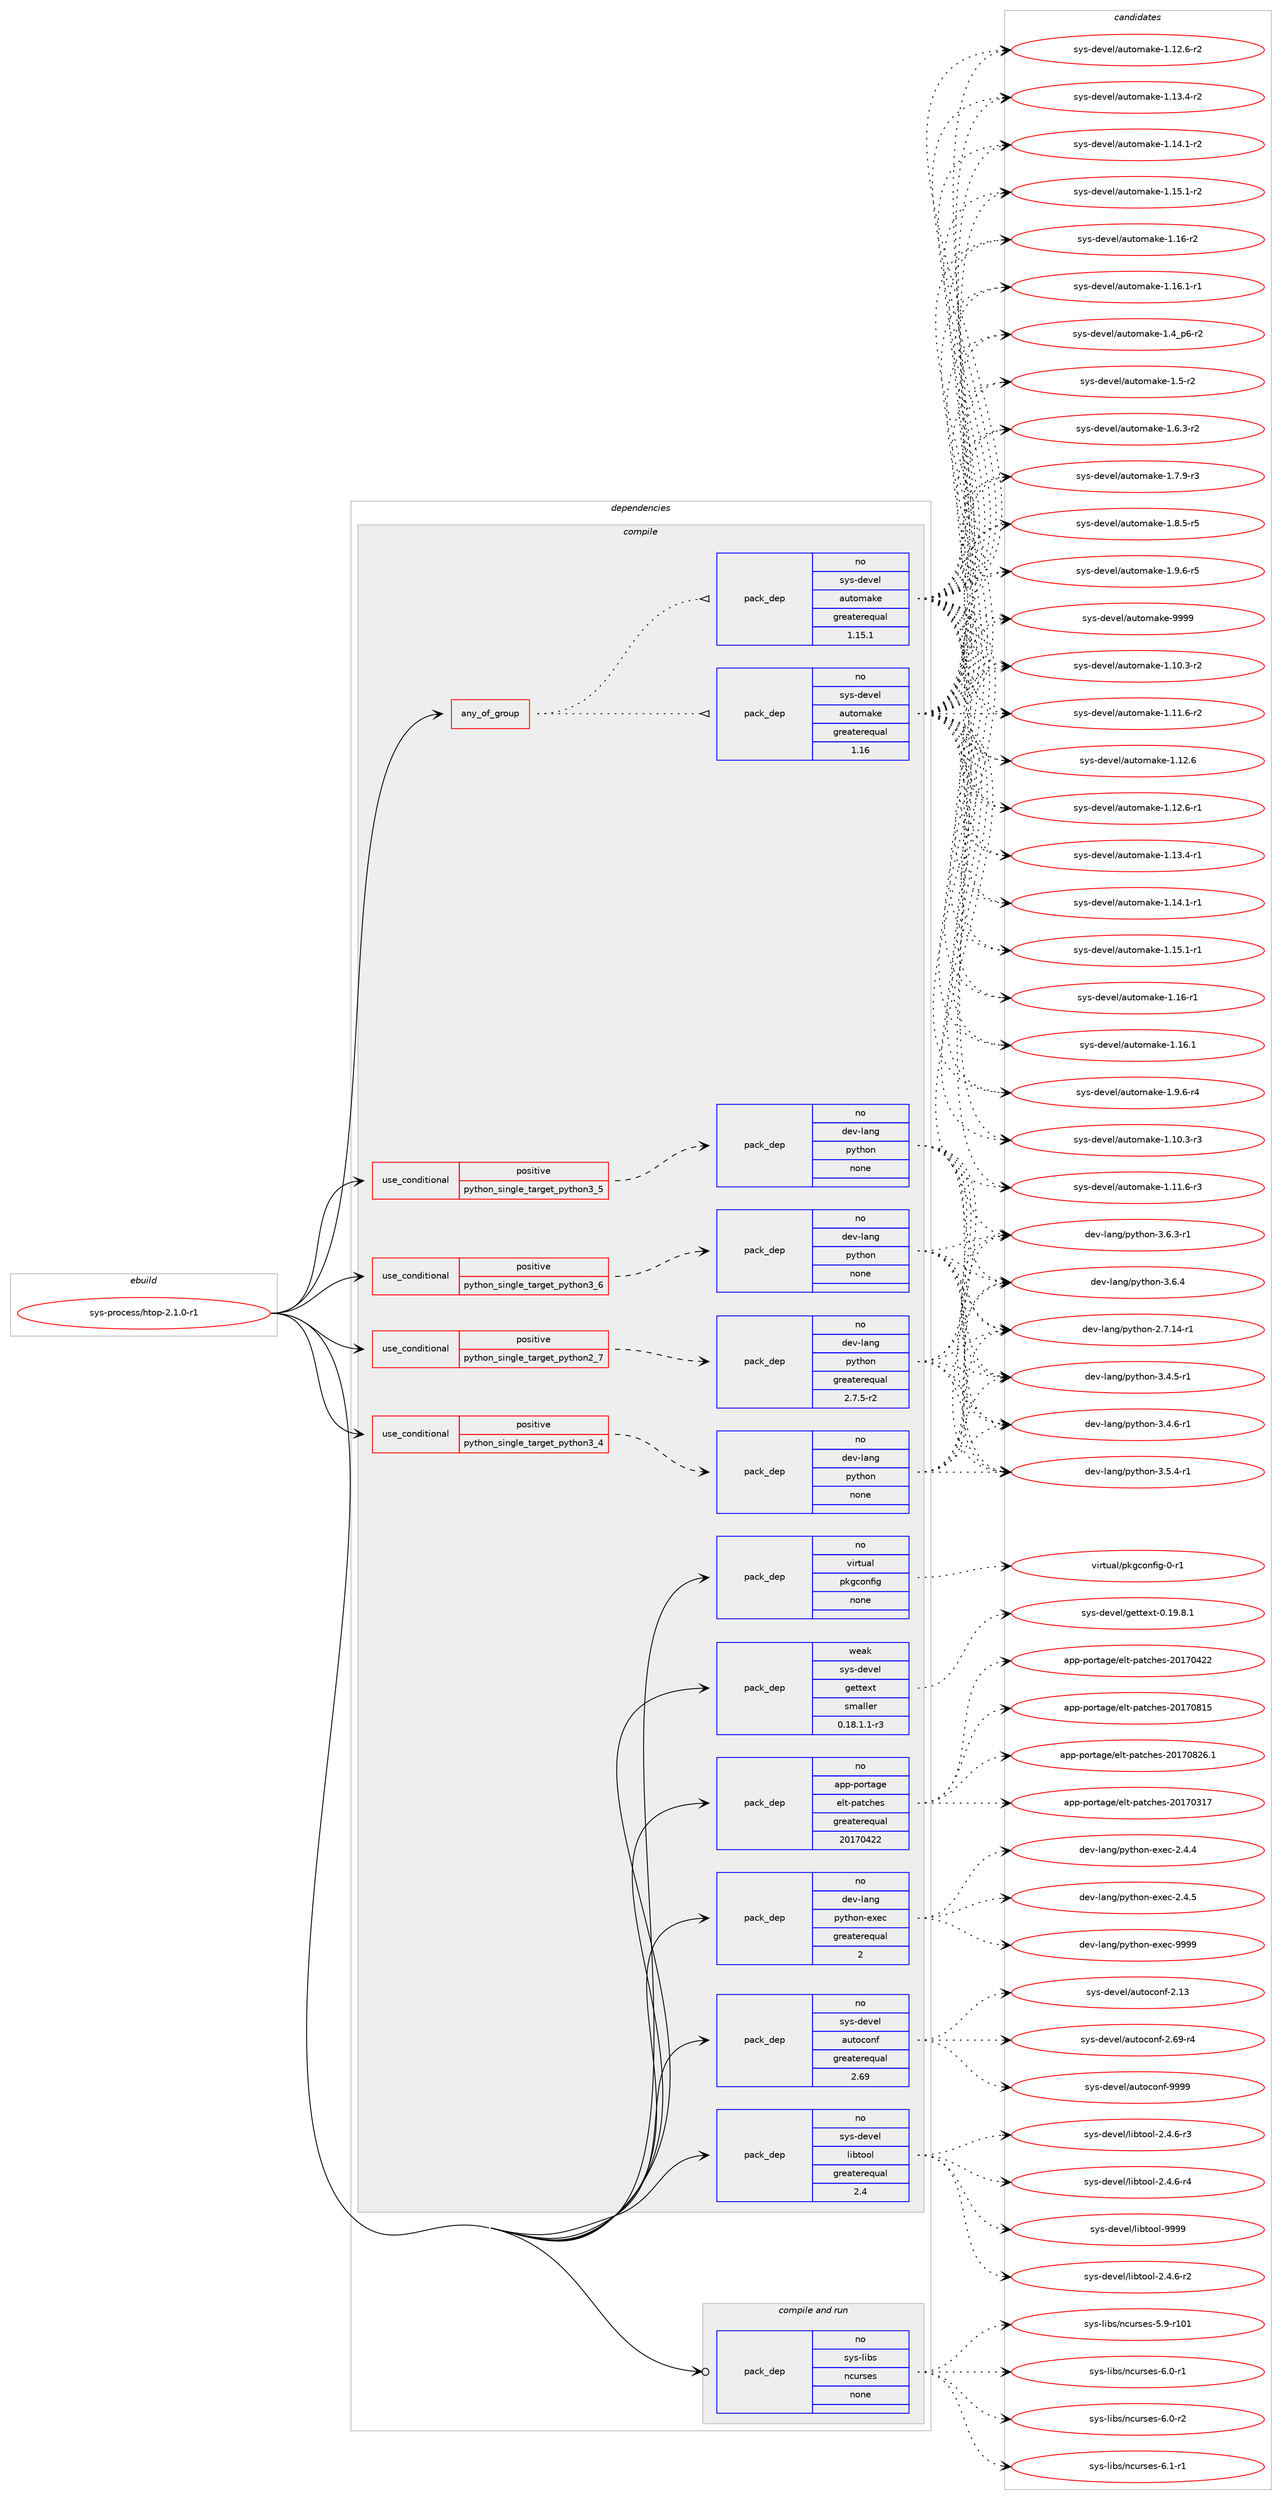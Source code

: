 digraph prolog {

# *************
# Graph options
# *************

newrank=true;
concentrate=true;
compound=true;
graph [rankdir=LR,fontname=Helvetica,fontsize=10,ranksep=1.5];#, ranksep=2.5, nodesep=0.2];
edge  [arrowhead=vee];
node  [fontname=Helvetica,fontsize=10];

# **********
# The ebuild
# **********

subgraph cluster_leftcol {
color=gray;
rank=same;
label=<<i>ebuild</i>>;
id [label="sys-process/htop-2.1.0-r1", color=red, width=4, href="../sys-process/htop-2.1.0-r1.svg"];
}

# ****************
# The dependencies
# ****************

subgraph cluster_midcol {
color=gray;
label=<<i>dependencies</i>>;
subgraph cluster_compile {
fillcolor="#eeeeee";
style=filled;
label=<<i>compile</i>>;
subgraph any65 {
dependency7380 [label=<<TABLE BORDER="0" CELLBORDER="1" CELLSPACING="0" CELLPADDING="4"><TR><TD CELLPADDING="10">any_of_group</TD></TR></TABLE>>, shape=none, color=red];subgraph pack6476 {
dependency7381 [label=<<TABLE BORDER="0" CELLBORDER="1" CELLSPACING="0" CELLPADDING="4" WIDTH="220"><TR><TD ROWSPAN="6" CELLPADDING="30">pack_dep</TD></TR><TR><TD WIDTH="110">no</TD></TR><TR><TD>sys-devel</TD></TR><TR><TD>automake</TD></TR><TR><TD>greaterequal</TD></TR><TR><TD>1.16</TD></TR></TABLE>>, shape=none, color=blue];
}
dependency7380:e -> dependency7381:w [weight=20,style="dotted",arrowhead="oinv"];
subgraph pack6477 {
dependency7382 [label=<<TABLE BORDER="0" CELLBORDER="1" CELLSPACING="0" CELLPADDING="4" WIDTH="220"><TR><TD ROWSPAN="6" CELLPADDING="30">pack_dep</TD></TR><TR><TD WIDTH="110">no</TD></TR><TR><TD>sys-devel</TD></TR><TR><TD>automake</TD></TR><TR><TD>greaterequal</TD></TR><TR><TD>1.15.1</TD></TR></TABLE>>, shape=none, color=blue];
}
dependency7380:e -> dependency7382:w [weight=20,style="dotted",arrowhead="oinv"];
}
id:e -> dependency7380:w [weight=20,style="solid",arrowhead="vee"];
subgraph cond836 {
dependency7383 [label=<<TABLE BORDER="0" CELLBORDER="1" CELLSPACING="0" CELLPADDING="4"><TR><TD ROWSPAN="3" CELLPADDING="10">use_conditional</TD></TR><TR><TD>positive</TD></TR><TR><TD>python_single_target_python2_7</TD></TR></TABLE>>, shape=none, color=red];
subgraph pack6478 {
dependency7384 [label=<<TABLE BORDER="0" CELLBORDER="1" CELLSPACING="0" CELLPADDING="4" WIDTH="220"><TR><TD ROWSPAN="6" CELLPADDING="30">pack_dep</TD></TR><TR><TD WIDTH="110">no</TD></TR><TR><TD>dev-lang</TD></TR><TR><TD>python</TD></TR><TR><TD>greaterequal</TD></TR><TR><TD>2.7.5-r2</TD></TR></TABLE>>, shape=none, color=blue];
}
dependency7383:e -> dependency7384:w [weight=20,style="dashed",arrowhead="vee"];
}
id:e -> dependency7383:w [weight=20,style="solid",arrowhead="vee"];
subgraph cond837 {
dependency7385 [label=<<TABLE BORDER="0" CELLBORDER="1" CELLSPACING="0" CELLPADDING="4"><TR><TD ROWSPAN="3" CELLPADDING="10">use_conditional</TD></TR><TR><TD>positive</TD></TR><TR><TD>python_single_target_python3_4</TD></TR></TABLE>>, shape=none, color=red];
subgraph pack6479 {
dependency7386 [label=<<TABLE BORDER="0" CELLBORDER="1" CELLSPACING="0" CELLPADDING="4" WIDTH="220"><TR><TD ROWSPAN="6" CELLPADDING="30">pack_dep</TD></TR><TR><TD WIDTH="110">no</TD></TR><TR><TD>dev-lang</TD></TR><TR><TD>python</TD></TR><TR><TD>none</TD></TR><TR><TD></TD></TR></TABLE>>, shape=none, color=blue];
}
dependency7385:e -> dependency7386:w [weight=20,style="dashed",arrowhead="vee"];
}
id:e -> dependency7385:w [weight=20,style="solid",arrowhead="vee"];
subgraph cond838 {
dependency7387 [label=<<TABLE BORDER="0" CELLBORDER="1" CELLSPACING="0" CELLPADDING="4"><TR><TD ROWSPAN="3" CELLPADDING="10">use_conditional</TD></TR><TR><TD>positive</TD></TR><TR><TD>python_single_target_python3_5</TD></TR></TABLE>>, shape=none, color=red];
subgraph pack6480 {
dependency7388 [label=<<TABLE BORDER="0" CELLBORDER="1" CELLSPACING="0" CELLPADDING="4" WIDTH="220"><TR><TD ROWSPAN="6" CELLPADDING="30">pack_dep</TD></TR><TR><TD WIDTH="110">no</TD></TR><TR><TD>dev-lang</TD></TR><TR><TD>python</TD></TR><TR><TD>none</TD></TR><TR><TD></TD></TR></TABLE>>, shape=none, color=blue];
}
dependency7387:e -> dependency7388:w [weight=20,style="dashed",arrowhead="vee"];
}
id:e -> dependency7387:w [weight=20,style="solid",arrowhead="vee"];
subgraph cond839 {
dependency7389 [label=<<TABLE BORDER="0" CELLBORDER="1" CELLSPACING="0" CELLPADDING="4"><TR><TD ROWSPAN="3" CELLPADDING="10">use_conditional</TD></TR><TR><TD>positive</TD></TR><TR><TD>python_single_target_python3_6</TD></TR></TABLE>>, shape=none, color=red];
subgraph pack6481 {
dependency7390 [label=<<TABLE BORDER="0" CELLBORDER="1" CELLSPACING="0" CELLPADDING="4" WIDTH="220"><TR><TD ROWSPAN="6" CELLPADDING="30">pack_dep</TD></TR><TR><TD WIDTH="110">no</TD></TR><TR><TD>dev-lang</TD></TR><TR><TD>python</TD></TR><TR><TD>none</TD></TR><TR><TD></TD></TR></TABLE>>, shape=none, color=blue];
}
dependency7389:e -> dependency7390:w [weight=20,style="dashed",arrowhead="vee"];
}
id:e -> dependency7389:w [weight=20,style="solid",arrowhead="vee"];
subgraph pack6482 {
dependency7391 [label=<<TABLE BORDER="0" CELLBORDER="1" CELLSPACING="0" CELLPADDING="4" WIDTH="220"><TR><TD ROWSPAN="6" CELLPADDING="30">pack_dep</TD></TR><TR><TD WIDTH="110">no</TD></TR><TR><TD>app-portage</TD></TR><TR><TD>elt-patches</TD></TR><TR><TD>greaterequal</TD></TR><TR><TD>20170422</TD></TR></TABLE>>, shape=none, color=blue];
}
id:e -> dependency7391:w [weight=20,style="solid",arrowhead="vee"];
subgraph pack6483 {
dependency7392 [label=<<TABLE BORDER="0" CELLBORDER="1" CELLSPACING="0" CELLPADDING="4" WIDTH="220"><TR><TD ROWSPAN="6" CELLPADDING="30">pack_dep</TD></TR><TR><TD WIDTH="110">no</TD></TR><TR><TD>dev-lang</TD></TR><TR><TD>python-exec</TD></TR><TR><TD>greaterequal</TD></TR><TR><TD>2</TD></TR></TABLE>>, shape=none, color=blue];
}
id:e -> dependency7392:w [weight=20,style="solid",arrowhead="vee"];
subgraph pack6484 {
dependency7393 [label=<<TABLE BORDER="0" CELLBORDER="1" CELLSPACING="0" CELLPADDING="4" WIDTH="220"><TR><TD ROWSPAN="6" CELLPADDING="30">pack_dep</TD></TR><TR><TD WIDTH="110">no</TD></TR><TR><TD>sys-devel</TD></TR><TR><TD>autoconf</TD></TR><TR><TD>greaterequal</TD></TR><TR><TD>2.69</TD></TR></TABLE>>, shape=none, color=blue];
}
id:e -> dependency7393:w [weight=20,style="solid",arrowhead="vee"];
subgraph pack6485 {
dependency7394 [label=<<TABLE BORDER="0" CELLBORDER="1" CELLSPACING="0" CELLPADDING="4" WIDTH="220"><TR><TD ROWSPAN="6" CELLPADDING="30">pack_dep</TD></TR><TR><TD WIDTH="110">no</TD></TR><TR><TD>sys-devel</TD></TR><TR><TD>libtool</TD></TR><TR><TD>greaterequal</TD></TR><TR><TD>2.4</TD></TR></TABLE>>, shape=none, color=blue];
}
id:e -> dependency7394:w [weight=20,style="solid",arrowhead="vee"];
subgraph pack6486 {
dependency7395 [label=<<TABLE BORDER="0" CELLBORDER="1" CELLSPACING="0" CELLPADDING="4" WIDTH="220"><TR><TD ROWSPAN="6" CELLPADDING="30">pack_dep</TD></TR><TR><TD WIDTH="110">no</TD></TR><TR><TD>virtual</TD></TR><TR><TD>pkgconfig</TD></TR><TR><TD>none</TD></TR><TR><TD></TD></TR></TABLE>>, shape=none, color=blue];
}
id:e -> dependency7395:w [weight=20,style="solid",arrowhead="vee"];
subgraph pack6487 {
dependency7396 [label=<<TABLE BORDER="0" CELLBORDER="1" CELLSPACING="0" CELLPADDING="4" WIDTH="220"><TR><TD ROWSPAN="6" CELLPADDING="30">pack_dep</TD></TR><TR><TD WIDTH="110">weak</TD></TR><TR><TD>sys-devel</TD></TR><TR><TD>gettext</TD></TR><TR><TD>smaller</TD></TR><TR><TD>0.18.1.1-r3</TD></TR></TABLE>>, shape=none, color=blue];
}
id:e -> dependency7396:w [weight=20,style="solid",arrowhead="vee"];
}
subgraph cluster_compileandrun {
fillcolor="#eeeeee";
style=filled;
label=<<i>compile and run</i>>;
subgraph pack6488 {
dependency7397 [label=<<TABLE BORDER="0" CELLBORDER="1" CELLSPACING="0" CELLPADDING="4" WIDTH="220"><TR><TD ROWSPAN="6" CELLPADDING="30">pack_dep</TD></TR><TR><TD WIDTH="110">no</TD></TR><TR><TD>sys-libs</TD></TR><TR><TD>ncurses</TD></TR><TR><TD>none</TD></TR><TR><TD></TD></TR></TABLE>>, shape=none, color=blue];
}
id:e -> dependency7397:w [weight=20,style="solid",arrowhead="odotvee"];
}
subgraph cluster_run {
fillcolor="#eeeeee";
style=filled;
label=<<i>run</i>>;
}
}

# **************
# The candidates
# **************

subgraph cluster_choices {
rank=same;
color=gray;
label=<<i>candidates</i>>;

subgraph choice6476 {
color=black;
nodesep=1;
choice11512111545100101118101108479711711611110997107101454946494846514511450 [label="sys-devel/automake-1.10.3-r2", color=red, width=4,href="../sys-devel/automake-1.10.3-r2.svg"];
choice11512111545100101118101108479711711611110997107101454946494946544511450 [label="sys-devel/automake-1.11.6-r2", color=red, width=4,href="../sys-devel/automake-1.11.6-r2.svg"];
choice1151211154510010111810110847971171161111099710710145494649504654 [label="sys-devel/automake-1.12.6", color=red, width=4,href="../sys-devel/automake-1.12.6.svg"];
choice11512111545100101118101108479711711611110997107101454946495046544511449 [label="sys-devel/automake-1.12.6-r1", color=red, width=4,href="../sys-devel/automake-1.12.6-r1.svg"];
choice11512111545100101118101108479711711611110997107101454946495146524511449 [label="sys-devel/automake-1.13.4-r1", color=red, width=4,href="../sys-devel/automake-1.13.4-r1.svg"];
choice11512111545100101118101108479711711611110997107101454946495246494511449 [label="sys-devel/automake-1.14.1-r1", color=red, width=4,href="../sys-devel/automake-1.14.1-r1.svg"];
choice11512111545100101118101108479711711611110997107101454946495346494511449 [label="sys-devel/automake-1.15.1-r1", color=red, width=4,href="../sys-devel/automake-1.15.1-r1.svg"];
choice1151211154510010111810110847971171161111099710710145494649544511449 [label="sys-devel/automake-1.16-r1", color=red, width=4,href="../sys-devel/automake-1.16-r1.svg"];
choice1151211154510010111810110847971171161111099710710145494649544649 [label="sys-devel/automake-1.16.1", color=red, width=4,href="../sys-devel/automake-1.16.1.svg"];
choice115121115451001011181011084797117116111109971071014549465746544511452 [label="sys-devel/automake-1.9.6-r4", color=red, width=4,href="../sys-devel/automake-1.9.6-r4.svg"];
choice11512111545100101118101108479711711611110997107101454946494846514511451 [label="sys-devel/automake-1.10.3-r3", color=red, width=4,href="../sys-devel/automake-1.10.3-r3.svg"];
choice11512111545100101118101108479711711611110997107101454946494946544511451 [label="sys-devel/automake-1.11.6-r3", color=red, width=4,href="../sys-devel/automake-1.11.6-r3.svg"];
choice11512111545100101118101108479711711611110997107101454946495046544511450 [label="sys-devel/automake-1.12.6-r2", color=red, width=4,href="../sys-devel/automake-1.12.6-r2.svg"];
choice11512111545100101118101108479711711611110997107101454946495146524511450 [label="sys-devel/automake-1.13.4-r2", color=red, width=4,href="../sys-devel/automake-1.13.4-r2.svg"];
choice11512111545100101118101108479711711611110997107101454946495246494511450 [label="sys-devel/automake-1.14.1-r2", color=red, width=4,href="../sys-devel/automake-1.14.1-r2.svg"];
choice11512111545100101118101108479711711611110997107101454946495346494511450 [label="sys-devel/automake-1.15.1-r2", color=red, width=4,href="../sys-devel/automake-1.15.1-r2.svg"];
choice1151211154510010111810110847971171161111099710710145494649544511450 [label="sys-devel/automake-1.16-r2", color=red, width=4,href="../sys-devel/automake-1.16-r2.svg"];
choice11512111545100101118101108479711711611110997107101454946495446494511449 [label="sys-devel/automake-1.16.1-r1", color=red, width=4,href="../sys-devel/automake-1.16.1-r1.svg"];
choice115121115451001011181011084797117116111109971071014549465295112544511450 [label="sys-devel/automake-1.4_p6-r2", color=red, width=4,href="../sys-devel/automake-1.4_p6-r2.svg"];
choice11512111545100101118101108479711711611110997107101454946534511450 [label="sys-devel/automake-1.5-r2", color=red, width=4,href="../sys-devel/automake-1.5-r2.svg"];
choice115121115451001011181011084797117116111109971071014549465446514511450 [label="sys-devel/automake-1.6.3-r2", color=red, width=4,href="../sys-devel/automake-1.6.3-r2.svg"];
choice115121115451001011181011084797117116111109971071014549465546574511451 [label="sys-devel/automake-1.7.9-r3", color=red, width=4,href="../sys-devel/automake-1.7.9-r3.svg"];
choice115121115451001011181011084797117116111109971071014549465646534511453 [label="sys-devel/automake-1.8.5-r5", color=red, width=4,href="../sys-devel/automake-1.8.5-r5.svg"];
choice115121115451001011181011084797117116111109971071014549465746544511453 [label="sys-devel/automake-1.9.6-r5", color=red, width=4,href="../sys-devel/automake-1.9.6-r5.svg"];
choice115121115451001011181011084797117116111109971071014557575757 [label="sys-devel/automake-9999", color=red, width=4,href="../sys-devel/automake-9999.svg"];
dependency7381:e -> choice11512111545100101118101108479711711611110997107101454946494846514511450:w [style=dotted,weight="100"];
dependency7381:e -> choice11512111545100101118101108479711711611110997107101454946494946544511450:w [style=dotted,weight="100"];
dependency7381:e -> choice1151211154510010111810110847971171161111099710710145494649504654:w [style=dotted,weight="100"];
dependency7381:e -> choice11512111545100101118101108479711711611110997107101454946495046544511449:w [style=dotted,weight="100"];
dependency7381:e -> choice11512111545100101118101108479711711611110997107101454946495146524511449:w [style=dotted,weight="100"];
dependency7381:e -> choice11512111545100101118101108479711711611110997107101454946495246494511449:w [style=dotted,weight="100"];
dependency7381:e -> choice11512111545100101118101108479711711611110997107101454946495346494511449:w [style=dotted,weight="100"];
dependency7381:e -> choice1151211154510010111810110847971171161111099710710145494649544511449:w [style=dotted,weight="100"];
dependency7381:e -> choice1151211154510010111810110847971171161111099710710145494649544649:w [style=dotted,weight="100"];
dependency7381:e -> choice115121115451001011181011084797117116111109971071014549465746544511452:w [style=dotted,weight="100"];
dependency7381:e -> choice11512111545100101118101108479711711611110997107101454946494846514511451:w [style=dotted,weight="100"];
dependency7381:e -> choice11512111545100101118101108479711711611110997107101454946494946544511451:w [style=dotted,weight="100"];
dependency7381:e -> choice11512111545100101118101108479711711611110997107101454946495046544511450:w [style=dotted,weight="100"];
dependency7381:e -> choice11512111545100101118101108479711711611110997107101454946495146524511450:w [style=dotted,weight="100"];
dependency7381:e -> choice11512111545100101118101108479711711611110997107101454946495246494511450:w [style=dotted,weight="100"];
dependency7381:e -> choice11512111545100101118101108479711711611110997107101454946495346494511450:w [style=dotted,weight="100"];
dependency7381:e -> choice1151211154510010111810110847971171161111099710710145494649544511450:w [style=dotted,weight="100"];
dependency7381:e -> choice11512111545100101118101108479711711611110997107101454946495446494511449:w [style=dotted,weight="100"];
dependency7381:e -> choice115121115451001011181011084797117116111109971071014549465295112544511450:w [style=dotted,weight="100"];
dependency7381:e -> choice11512111545100101118101108479711711611110997107101454946534511450:w [style=dotted,weight="100"];
dependency7381:e -> choice115121115451001011181011084797117116111109971071014549465446514511450:w [style=dotted,weight="100"];
dependency7381:e -> choice115121115451001011181011084797117116111109971071014549465546574511451:w [style=dotted,weight="100"];
dependency7381:e -> choice115121115451001011181011084797117116111109971071014549465646534511453:w [style=dotted,weight="100"];
dependency7381:e -> choice115121115451001011181011084797117116111109971071014549465746544511453:w [style=dotted,weight="100"];
dependency7381:e -> choice115121115451001011181011084797117116111109971071014557575757:w [style=dotted,weight="100"];
}
subgraph choice6477 {
color=black;
nodesep=1;
choice11512111545100101118101108479711711611110997107101454946494846514511450 [label="sys-devel/automake-1.10.3-r2", color=red, width=4,href="../sys-devel/automake-1.10.3-r2.svg"];
choice11512111545100101118101108479711711611110997107101454946494946544511450 [label="sys-devel/automake-1.11.6-r2", color=red, width=4,href="../sys-devel/automake-1.11.6-r2.svg"];
choice1151211154510010111810110847971171161111099710710145494649504654 [label="sys-devel/automake-1.12.6", color=red, width=4,href="../sys-devel/automake-1.12.6.svg"];
choice11512111545100101118101108479711711611110997107101454946495046544511449 [label="sys-devel/automake-1.12.6-r1", color=red, width=4,href="../sys-devel/automake-1.12.6-r1.svg"];
choice11512111545100101118101108479711711611110997107101454946495146524511449 [label="sys-devel/automake-1.13.4-r1", color=red, width=4,href="../sys-devel/automake-1.13.4-r1.svg"];
choice11512111545100101118101108479711711611110997107101454946495246494511449 [label="sys-devel/automake-1.14.1-r1", color=red, width=4,href="../sys-devel/automake-1.14.1-r1.svg"];
choice11512111545100101118101108479711711611110997107101454946495346494511449 [label="sys-devel/automake-1.15.1-r1", color=red, width=4,href="../sys-devel/automake-1.15.1-r1.svg"];
choice1151211154510010111810110847971171161111099710710145494649544511449 [label="sys-devel/automake-1.16-r1", color=red, width=4,href="../sys-devel/automake-1.16-r1.svg"];
choice1151211154510010111810110847971171161111099710710145494649544649 [label="sys-devel/automake-1.16.1", color=red, width=4,href="../sys-devel/automake-1.16.1.svg"];
choice115121115451001011181011084797117116111109971071014549465746544511452 [label="sys-devel/automake-1.9.6-r4", color=red, width=4,href="../sys-devel/automake-1.9.6-r4.svg"];
choice11512111545100101118101108479711711611110997107101454946494846514511451 [label="sys-devel/automake-1.10.3-r3", color=red, width=4,href="../sys-devel/automake-1.10.3-r3.svg"];
choice11512111545100101118101108479711711611110997107101454946494946544511451 [label="sys-devel/automake-1.11.6-r3", color=red, width=4,href="../sys-devel/automake-1.11.6-r3.svg"];
choice11512111545100101118101108479711711611110997107101454946495046544511450 [label="sys-devel/automake-1.12.6-r2", color=red, width=4,href="../sys-devel/automake-1.12.6-r2.svg"];
choice11512111545100101118101108479711711611110997107101454946495146524511450 [label="sys-devel/automake-1.13.4-r2", color=red, width=4,href="../sys-devel/automake-1.13.4-r2.svg"];
choice11512111545100101118101108479711711611110997107101454946495246494511450 [label="sys-devel/automake-1.14.1-r2", color=red, width=4,href="../sys-devel/automake-1.14.1-r2.svg"];
choice11512111545100101118101108479711711611110997107101454946495346494511450 [label="sys-devel/automake-1.15.1-r2", color=red, width=4,href="../sys-devel/automake-1.15.1-r2.svg"];
choice1151211154510010111810110847971171161111099710710145494649544511450 [label="sys-devel/automake-1.16-r2", color=red, width=4,href="../sys-devel/automake-1.16-r2.svg"];
choice11512111545100101118101108479711711611110997107101454946495446494511449 [label="sys-devel/automake-1.16.1-r1", color=red, width=4,href="../sys-devel/automake-1.16.1-r1.svg"];
choice115121115451001011181011084797117116111109971071014549465295112544511450 [label="sys-devel/automake-1.4_p6-r2", color=red, width=4,href="../sys-devel/automake-1.4_p6-r2.svg"];
choice11512111545100101118101108479711711611110997107101454946534511450 [label="sys-devel/automake-1.5-r2", color=red, width=4,href="../sys-devel/automake-1.5-r2.svg"];
choice115121115451001011181011084797117116111109971071014549465446514511450 [label="sys-devel/automake-1.6.3-r2", color=red, width=4,href="../sys-devel/automake-1.6.3-r2.svg"];
choice115121115451001011181011084797117116111109971071014549465546574511451 [label="sys-devel/automake-1.7.9-r3", color=red, width=4,href="../sys-devel/automake-1.7.9-r3.svg"];
choice115121115451001011181011084797117116111109971071014549465646534511453 [label="sys-devel/automake-1.8.5-r5", color=red, width=4,href="../sys-devel/automake-1.8.5-r5.svg"];
choice115121115451001011181011084797117116111109971071014549465746544511453 [label="sys-devel/automake-1.9.6-r5", color=red, width=4,href="../sys-devel/automake-1.9.6-r5.svg"];
choice115121115451001011181011084797117116111109971071014557575757 [label="sys-devel/automake-9999", color=red, width=4,href="../sys-devel/automake-9999.svg"];
dependency7382:e -> choice11512111545100101118101108479711711611110997107101454946494846514511450:w [style=dotted,weight="100"];
dependency7382:e -> choice11512111545100101118101108479711711611110997107101454946494946544511450:w [style=dotted,weight="100"];
dependency7382:e -> choice1151211154510010111810110847971171161111099710710145494649504654:w [style=dotted,weight="100"];
dependency7382:e -> choice11512111545100101118101108479711711611110997107101454946495046544511449:w [style=dotted,weight="100"];
dependency7382:e -> choice11512111545100101118101108479711711611110997107101454946495146524511449:w [style=dotted,weight="100"];
dependency7382:e -> choice11512111545100101118101108479711711611110997107101454946495246494511449:w [style=dotted,weight="100"];
dependency7382:e -> choice11512111545100101118101108479711711611110997107101454946495346494511449:w [style=dotted,weight="100"];
dependency7382:e -> choice1151211154510010111810110847971171161111099710710145494649544511449:w [style=dotted,weight="100"];
dependency7382:e -> choice1151211154510010111810110847971171161111099710710145494649544649:w [style=dotted,weight="100"];
dependency7382:e -> choice115121115451001011181011084797117116111109971071014549465746544511452:w [style=dotted,weight="100"];
dependency7382:e -> choice11512111545100101118101108479711711611110997107101454946494846514511451:w [style=dotted,weight="100"];
dependency7382:e -> choice11512111545100101118101108479711711611110997107101454946494946544511451:w [style=dotted,weight="100"];
dependency7382:e -> choice11512111545100101118101108479711711611110997107101454946495046544511450:w [style=dotted,weight="100"];
dependency7382:e -> choice11512111545100101118101108479711711611110997107101454946495146524511450:w [style=dotted,weight="100"];
dependency7382:e -> choice11512111545100101118101108479711711611110997107101454946495246494511450:w [style=dotted,weight="100"];
dependency7382:e -> choice11512111545100101118101108479711711611110997107101454946495346494511450:w [style=dotted,weight="100"];
dependency7382:e -> choice1151211154510010111810110847971171161111099710710145494649544511450:w [style=dotted,weight="100"];
dependency7382:e -> choice11512111545100101118101108479711711611110997107101454946495446494511449:w [style=dotted,weight="100"];
dependency7382:e -> choice115121115451001011181011084797117116111109971071014549465295112544511450:w [style=dotted,weight="100"];
dependency7382:e -> choice11512111545100101118101108479711711611110997107101454946534511450:w [style=dotted,weight="100"];
dependency7382:e -> choice115121115451001011181011084797117116111109971071014549465446514511450:w [style=dotted,weight="100"];
dependency7382:e -> choice115121115451001011181011084797117116111109971071014549465546574511451:w [style=dotted,weight="100"];
dependency7382:e -> choice115121115451001011181011084797117116111109971071014549465646534511453:w [style=dotted,weight="100"];
dependency7382:e -> choice115121115451001011181011084797117116111109971071014549465746544511453:w [style=dotted,weight="100"];
dependency7382:e -> choice115121115451001011181011084797117116111109971071014557575757:w [style=dotted,weight="100"];
}
subgraph choice6478 {
color=black;
nodesep=1;
choice100101118451089711010347112121116104111110455046554649524511449 [label="dev-lang/python-2.7.14-r1", color=red, width=4,href="../dev-lang/python-2.7.14-r1.svg"];
choice1001011184510897110103471121211161041111104551465246534511449 [label="dev-lang/python-3.4.5-r1", color=red, width=4,href="../dev-lang/python-3.4.5-r1.svg"];
choice1001011184510897110103471121211161041111104551465246544511449 [label="dev-lang/python-3.4.6-r1", color=red, width=4,href="../dev-lang/python-3.4.6-r1.svg"];
choice1001011184510897110103471121211161041111104551465346524511449 [label="dev-lang/python-3.5.4-r1", color=red, width=4,href="../dev-lang/python-3.5.4-r1.svg"];
choice1001011184510897110103471121211161041111104551465446514511449 [label="dev-lang/python-3.6.3-r1", color=red, width=4,href="../dev-lang/python-3.6.3-r1.svg"];
choice100101118451089711010347112121116104111110455146544652 [label="dev-lang/python-3.6.4", color=red, width=4,href="../dev-lang/python-3.6.4.svg"];
dependency7384:e -> choice100101118451089711010347112121116104111110455046554649524511449:w [style=dotted,weight="100"];
dependency7384:e -> choice1001011184510897110103471121211161041111104551465246534511449:w [style=dotted,weight="100"];
dependency7384:e -> choice1001011184510897110103471121211161041111104551465246544511449:w [style=dotted,weight="100"];
dependency7384:e -> choice1001011184510897110103471121211161041111104551465346524511449:w [style=dotted,weight="100"];
dependency7384:e -> choice1001011184510897110103471121211161041111104551465446514511449:w [style=dotted,weight="100"];
dependency7384:e -> choice100101118451089711010347112121116104111110455146544652:w [style=dotted,weight="100"];
}
subgraph choice6479 {
color=black;
nodesep=1;
choice100101118451089711010347112121116104111110455046554649524511449 [label="dev-lang/python-2.7.14-r1", color=red, width=4,href="../dev-lang/python-2.7.14-r1.svg"];
choice1001011184510897110103471121211161041111104551465246534511449 [label="dev-lang/python-3.4.5-r1", color=red, width=4,href="../dev-lang/python-3.4.5-r1.svg"];
choice1001011184510897110103471121211161041111104551465246544511449 [label="dev-lang/python-3.4.6-r1", color=red, width=4,href="../dev-lang/python-3.4.6-r1.svg"];
choice1001011184510897110103471121211161041111104551465346524511449 [label="dev-lang/python-3.5.4-r1", color=red, width=4,href="../dev-lang/python-3.5.4-r1.svg"];
choice1001011184510897110103471121211161041111104551465446514511449 [label="dev-lang/python-3.6.3-r1", color=red, width=4,href="../dev-lang/python-3.6.3-r1.svg"];
choice100101118451089711010347112121116104111110455146544652 [label="dev-lang/python-3.6.4", color=red, width=4,href="../dev-lang/python-3.6.4.svg"];
dependency7386:e -> choice100101118451089711010347112121116104111110455046554649524511449:w [style=dotted,weight="100"];
dependency7386:e -> choice1001011184510897110103471121211161041111104551465246534511449:w [style=dotted,weight="100"];
dependency7386:e -> choice1001011184510897110103471121211161041111104551465246544511449:w [style=dotted,weight="100"];
dependency7386:e -> choice1001011184510897110103471121211161041111104551465346524511449:w [style=dotted,weight="100"];
dependency7386:e -> choice1001011184510897110103471121211161041111104551465446514511449:w [style=dotted,weight="100"];
dependency7386:e -> choice100101118451089711010347112121116104111110455146544652:w [style=dotted,weight="100"];
}
subgraph choice6480 {
color=black;
nodesep=1;
choice100101118451089711010347112121116104111110455046554649524511449 [label="dev-lang/python-2.7.14-r1", color=red, width=4,href="../dev-lang/python-2.7.14-r1.svg"];
choice1001011184510897110103471121211161041111104551465246534511449 [label="dev-lang/python-3.4.5-r1", color=red, width=4,href="../dev-lang/python-3.4.5-r1.svg"];
choice1001011184510897110103471121211161041111104551465246544511449 [label="dev-lang/python-3.4.6-r1", color=red, width=4,href="../dev-lang/python-3.4.6-r1.svg"];
choice1001011184510897110103471121211161041111104551465346524511449 [label="dev-lang/python-3.5.4-r1", color=red, width=4,href="../dev-lang/python-3.5.4-r1.svg"];
choice1001011184510897110103471121211161041111104551465446514511449 [label="dev-lang/python-3.6.3-r1", color=red, width=4,href="../dev-lang/python-3.6.3-r1.svg"];
choice100101118451089711010347112121116104111110455146544652 [label="dev-lang/python-3.6.4", color=red, width=4,href="../dev-lang/python-3.6.4.svg"];
dependency7388:e -> choice100101118451089711010347112121116104111110455046554649524511449:w [style=dotted,weight="100"];
dependency7388:e -> choice1001011184510897110103471121211161041111104551465246534511449:w [style=dotted,weight="100"];
dependency7388:e -> choice1001011184510897110103471121211161041111104551465246544511449:w [style=dotted,weight="100"];
dependency7388:e -> choice1001011184510897110103471121211161041111104551465346524511449:w [style=dotted,weight="100"];
dependency7388:e -> choice1001011184510897110103471121211161041111104551465446514511449:w [style=dotted,weight="100"];
dependency7388:e -> choice100101118451089711010347112121116104111110455146544652:w [style=dotted,weight="100"];
}
subgraph choice6481 {
color=black;
nodesep=1;
choice100101118451089711010347112121116104111110455046554649524511449 [label="dev-lang/python-2.7.14-r1", color=red, width=4,href="../dev-lang/python-2.7.14-r1.svg"];
choice1001011184510897110103471121211161041111104551465246534511449 [label="dev-lang/python-3.4.5-r1", color=red, width=4,href="../dev-lang/python-3.4.5-r1.svg"];
choice1001011184510897110103471121211161041111104551465246544511449 [label="dev-lang/python-3.4.6-r1", color=red, width=4,href="../dev-lang/python-3.4.6-r1.svg"];
choice1001011184510897110103471121211161041111104551465346524511449 [label="dev-lang/python-3.5.4-r1", color=red, width=4,href="../dev-lang/python-3.5.4-r1.svg"];
choice1001011184510897110103471121211161041111104551465446514511449 [label="dev-lang/python-3.6.3-r1", color=red, width=4,href="../dev-lang/python-3.6.3-r1.svg"];
choice100101118451089711010347112121116104111110455146544652 [label="dev-lang/python-3.6.4", color=red, width=4,href="../dev-lang/python-3.6.4.svg"];
dependency7390:e -> choice100101118451089711010347112121116104111110455046554649524511449:w [style=dotted,weight="100"];
dependency7390:e -> choice1001011184510897110103471121211161041111104551465246534511449:w [style=dotted,weight="100"];
dependency7390:e -> choice1001011184510897110103471121211161041111104551465246544511449:w [style=dotted,weight="100"];
dependency7390:e -> choice1001011184510897110103471121211161041111104551465346524511449:w [style=dotted,weight="100"];
dependency7390:e -> choice1001011184510897110103471121211161041111104551465446514511449:w [style=dotted,weight="100"];
dependency7390:e -> choice100101118451089711010347112121116104111110455146544652:w [style=dotted,weight="100"];
}
subgraph choice6482 {
color=black;
nodesep=1;
choice97112112451121111141169710310147101108116451129711699104101115455048495548514955 [label="app-portage/elt-patches-20170317", color=red, width=4,href="../app-portage/elt-patches-20170317.svg"];
choice97112112451121111141169710310147101108116451129711699104101115455048495548525050 [label="app-portage/elt-patches-20170422", color=red, width=4,href="../app-portage/elt-patches-20170422.svg"];
choice97112112451121111141169710310147101108116451129711699104101115455048495548564953 [label="app-portage/elt-patches-20170815", color=red, width=4,href="../app-portage/elt-patches-20170815.svg"];
choice971121124511211111411697103101471011081164511297116991041011154550484955485650544649 [label="app-portage/elt-patches-20170826.1", color=red, width=4,href="../app-portage/elt-patches-20170826.1.svg"];
dependency7391:e -> choice97112112451121111141169710310147101108116451129711699104101115455048495548514955:w [style=dotted,weight="100"];
dependency7391:e -> choice97112112451121111141169710310147101108116451129711699104101115455048495548525050:w [style=dotted,weight="100"];
dependency7391:e -> choice97112112451121111141169710310147101108116451129711699104101115455048495548564953:w [style=dotted,weight="100"];
dependency7391:e -> choice971121124511211111411697103101471011081164511297116991041011154550484955485650544649:w [style=dotted,weight="100"];
}
subgraph choice6483 {
color=black;
nodesep=1;
choice1001011184510897110103471121211161041111104510112010199455046524652 [label="dev-lang/python-exec-2.4.4", color=red, width=4,href="../dev-lang/python-exec-2.4.4.svg"];
choice1001011184510897110103471121211161041111104510112010199455046524653 [label="dev-lang/python-exec-2.4.5", color=red, width=4,href="../dev-lang/python-exec-2.4.5.svg"];
choice10010111845108971101034711212111610411111045101120101994557575757 [label="dev-lang/python-exec-9999", color=red, width=4,href="../dev-lang/python-exec-9999.svg"];
dependency7392:e -> choice1001011184510897110103471121211161041111104510112010199455046524652:w [style=dotted,weight="100"];
dependency7392:e -> choice1001011184510897110103471121211161041111104510112010199455046524653:w [style=dotted,weight="100"];
dependency7392:e -> choice10010111845108971101034711212111610411111045101120101994557575757:w [style=dotted,weight="100"];
}
subgraph choice6484 {
color=black;
nodesep=1;
choice115121115451001011181011084797117116111991111101024550464951 [label="sys-devel/autoconf-2.13", color=red, width=4,href="../sys-devel/autoconf-2.13.svg"];
choice1151211154510010111810110847971171161119911111010245504654574511452 [label="sys-devel/autoconf-2.69-r4", color=red, width=4,href="../sys-devel/autoconf-2.69-r4.svg"];
choice115121115451001011181011084797117116111991111101024557575757 [label="sys-devel/autoconf-9999", color=red, width=4,href="../sys-devel/autoconf-9999.svg"];
dependency7393:e -> choice115121115451001011181011084797117116111991111101024550464951:w [style=dotted,weight="100"];
dependency7393:e -> choice1151211154510010111810110847971171161119911111010245504654574511452:w [style=dotted,weight="100"];
dependency7393:e -> choice115121115451001011181011084797117116111991111101024557575757:w [style=dotted,weight="100"];
}
subgraph choice6485 {
color=black;
nodesep=1;
choice1151211154510010111810110847108105981161111111084550465246544511450 [label="sys-devel/libtool-2.4.6-r2", color=red, width=4,href="../sys-devel/libtool-2.4.6-r2.svg"];
choice1151211154510010111810110847108105981161111111084550465246544511451 [label="sys-devel/libtool-2.4.6-r3", color=red, width=4,href="../sys-devel/libtool-2.4.6-r3.svg"];
choice1151211154510010111810110847108105981161111111084550465246544511452 [label="sys-devel/libtool-2.4.6-r4", color=red, width=4,href="../sys-devel/libtool-2.4.6-r4.svg"];
choice1151211154510010111810110847108105981161111111084557575757 [label="sys-devel/libtool-9999", color=red, width=4,href="../sys-devel/libtool-9999.svg"];
dependency7394:e -> choice1151211154510010111810110847108105981161111111084550465246544511450:w [style=dotted,weight="100"];
dependency7394:e -> choice1151211154510010111810110847108105981161111111084550465246544511451:w [style=dotted,weight="100"];
dependency7394:e -> choice1151211154510010111810110847108105981161111111084550465246544511452:w [style=dotted,weight="100"];
dependency7394:e -> choice1151211154510010111810110847108105981161111111084557575757:w [style=dotted,weight="100"];
}
subgraph choice6486 {
color=black;
nodesep=1;
choice11810511411611797108471121071039911111010210510345484511449 [label="virtual/pkgconfig-0-r1", color=red, width=4,href="../virtual/pkgconfig-0-r1.svg"];
dependency7395:e -> choice11810511411611797108471121071039911111010210510345484511449:w [style=dotted,weight="100"];
}
subgraph choice6487 {
color=black;
nodesep=1;
choice1151211154510010111810110847103101116116101120116454846495746564649 [label="sys-devel/gettext-0.19.8.1", color=red, width=4,href="../sys-devel/gettext-0.19.8.1.svg"];
dependency7396:e -> choice1151211154510010111810110847103101116116101120116454846495746564649:w [style=dotted,weight="100"];
}
subgraph choice6488 {
color=black;
nodesep=1;
choice115121115451081059811547110991171141151011154553465745114494849 [label="sys-libs/ncurses-5.9-r101", color=red, width=4,href="../sys-libs/ncurses-5.9-r101.svg"];
choice11512111545108105981154711099117114115101115455446484511449 [label="sys-libs/ncurses-6.0-r1", color=red, width=4,href="../sys-libs/ncurses-6.0-r1.svg"];
choice11512111545108105981154711099117114115101115455446484511450 [label="sys-libs/ncurses-6.0-r2", color=red, width=4,href="../sys-libs/ncurses-6.0-r2.svg"];
choice11512111545108105981154711099117114115101115455446494511449 [label="sys-libs/ncurses-6.1-r1", color=red, width=4,href="../sys-libs/ncurses-6.1-r1.svg"];
dependency7397:e -> choice115121115451081059811547110991171141151011154553465745114494849:w [style=dotted,weight="100"];
dependency7397:e -> choice11512111545108105981154711099117114115101115455446484511449:w [style=dotted,weight="100"];
dependency7397:e -> choice11512111545108105981154711099117114115101115455446484511450:w [style=dotted,weight="100"];
dependency7397:e -> choice11512111545108105981154711099117114115101115455446494511449:w [style=dotted,weight="100"];
}
}

}
